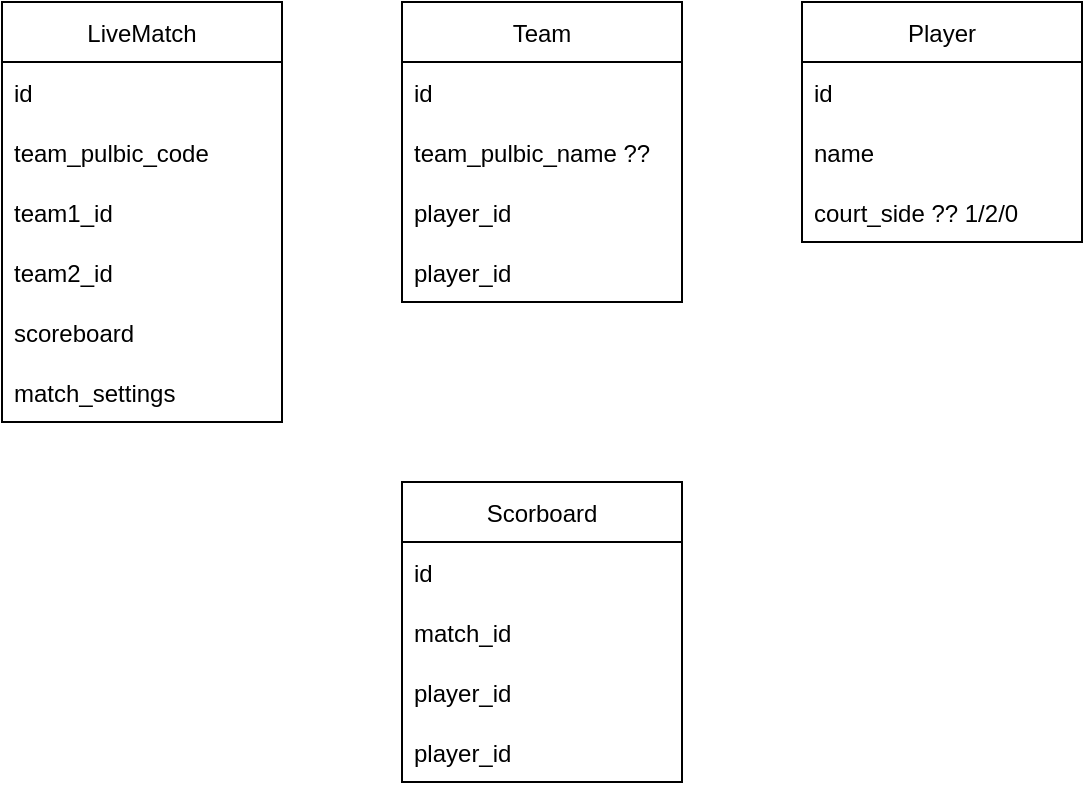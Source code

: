 <mxfile version="18.2.0" type="github">
  <diagram id="GaCzS9F0snyNH5DCu79t" name="Page-1">
    <mxGraphModel dx="1422" dy="794" grid="1" gridSize="10" guides="1" tooltips="1" connect="1" arrows="1" fold="1" page="1" pageScale="1" pageWidth="850" pageHeight="1100" math="0" shadow="0">
      <root>
        <mxCell id="0" />
        <mxCell id="1" parent="0" />
        <mxCell id="5K6MBo9I0AWaq9Z-lNhK-1" value="LiveMatch" style="swimlane;fontStyle=0;childLayout=stackLayout;horizontal=1;startSize=30;horizontalStack=0;resizeParent=1;resizeParentMax=0;resizeLast=0;collapsible=1;marginBottom=0;" vertex="1" parent="1">
          <mxGeometry x="130" y="120" width="140" height="210" as="geometry" />
        </mxCell>
        <mxCell id="5K6MBo9I0AWaq9Z-lNhK-2" value="id" style="text;strokeColor=none;fillColor=none;align=left;verticalAlign=middle;spacingLeft=4;spacingRight=4;overflow=hidden;points=[[0,0.5],[1,0.5]];portConstraint=eastwest;rotatable=0;" vertex="1" parent="5K6MBo9I0AWaq9Z-lNhK-1">
          <mxGeometry y="30" width="140" height="30" as="geometry" />
        </mxCell>
        <mxCell id="5K6MBo9I0AWaq9Z-lNhK-5" value="team_pulbic_code" style="text;strokeColor=none;fillColor=none;align=left;verticalAlign=middle;spacingLeft=4;spacingRight=4;overflow=hidden;points=[[0,0.5],[1,0.5]];portConstraint=eastwest;rotatable=0;" vertex="1" parent="5K6MBo9I0AWaq9Z-lNhK-1">
          <mxGeometry y="60" width="140" height="30" as="geometry" />
        </mxCell>
        <mxCell id="5K6MBo9I0AWaq9Z-lNhK-6" value="team1_id" style="text;strokeColor=none;fillColor=none;align=left;verticalAlign=middle;spacingLeft=4;spacingRight=4;overflow=hidden;points=[[0,0.5],[1,0.5]];portConstraint=eastwest;rotatable=0;" vertex="1" parent="5K6MBo9I0AWaq9Z-lNhK-1">
          <mxGeometry y="90" width="140" height="30" as="geometry" />
        </mxCell>
        <mxCell id="5K6MBo9I0AWaq9Z-lNhK-3" value="team2_id" style="text;strokeColor=none;fillColor=none;align=left;verticalAlign=middle;spacingLeft=4;spacingRight=4;overflow=hidden;points=[[0,0.5],[1,0.5]];portConstraint=eastwest;rotatable=0;" vertex="1" parent="5K6MBo9I0AWaq9Z-lNhK-1">
          <mxGeometry y="120" width="140" height="30" as="geometry" />
        </mxCell>
        <mxCell id="5K6MBo9I0AWaq9Z-lNhK-4" value="scoreboard" style="text;strokeColor=none;fillColor=none;align=left;verticalAlign=middle;spacingLeft=4;spacingRight=4;overflow=hidden;points=[[0,0.5],[1,0.5]];portConstraint=eastwest;rotatable=0;" vertex="1" parent="5K6MBo9I0AWaq9Z-lNhK-1">
          <mxGeometry y="150" width="140" height="30" as="geometry" />
        </mxCell>
        <mxCell id="5K6MBo9I0AWaq9Z-lNhK-8" value="match_settings" style="text;strokeColor=none;fillColor=none;align=left;verticalAlign=middle;spacingLeft=4;spacingRight=4;overflow=hidden;points=[[0,0.5],[1,0.5]];portConstraint=eastwest;rotatable=0;" vertex="1" parent="5K6MBo9I0AWaq9Z-lNhK-1">
          <mxGeometry y="180" width="140" height="30" as="geometry" />
        </mxCell>
        <mxCell id="5K6MBo9I0AWaq9Z-lNhK-9" value="Team" style="swimlane;fontStyle=0;childLayout=stackLayout;horizontal=1;startSize=30;horizontalStack=0;resizeParent=1;resizeParentMax=0;resizeLast=0;collapsible=1;marginBottom=0;" vertex="1" parent="1">
          <mxGeometry x="330" y="120" width="140" height="150" as="geometry" />
        </mxCell>
        <mxCell id="5K6MBo9I0AWaq9Z-lNhK-10" value="id" style="text;strokeColor=none;fillColor=none;align=left;verticalAlign=middle;spacingLeft=4;spacingRight=4;overflow=hidden;points=[[0,0.5],[1,0.5]];portConstraint=eastwest;rotatable=0;" vertex="1" parent="5K6MBo9I0AWaq9Z-lNhK-9">
          <mxGeometry y="30" width="140" height="30" as="geometry" />
        </mxCell>
        <mxCell id="5K6MBo9I0AWaq9Z-lNhK-11" value="team_pulbic_name ??" style="text;strokeColor=none;fillColor=none;align=left;verticalAlign=middle;spacingLeft=4;spacingRight=4;overflow=hidden;points=[[0,0.5],[1,0.5]];portConstraint=eastwest;rotatable=0;" vertex="1" parent="5K6MBo9I0AWaq9Z-lNhK-9">
          <mxGeometry y="60" width="140" height="30" as="geometry" />
        </mxCell>
        <mxCell id="5K6MBo9I0AWaq9Z-lNhK-12" value="player_id" style="text;strokeColor=none;fillColor=none;align=left;verticalAlign=middle;spacingLeft=4;spacingRight=4;overflow=hidden;points=[[0,0.5],[1,0.5]];portConstraint=eastwest;rotatable=0;" vertex="1" parent="5K6MBo9I0AWaq9Z-lNhK-9">
          <mxGeometry y="90" width="140" height="30" as="geometry" />
        </mxCell>
        <mxCell id="5K6MBo9I0AWaq9Z-lNhK-13" value="player_id" style="text;strokeColor=none;fillColor=none;align=left;verticalAlign=middle;spacingLeft=4;spacingRight=4;overflow=hidden;points=[[0,0.5],[1,0.5]];portConstraint=eastwest;rotatable=0;" vertex="1" parent="5K6MBo9I0AWaq9Z-lNhK-9">
          <mxGeometry y="120" width="140" height="30" as="geometry" />
        </mxCell>
        <mxCell id="5K6MBo9I0AWaq9Z-lNhK-16" value="Player" style="swimlane;fontStyle=0;childLayout=stackLayout;horizontal=1;startSize=30;horizontalStack=0;resizeParent=1;resizeParentMax=0;resizeLast=0;collapsible=1;marginBottom=0;" vertex="1" parent="1">
          <mxGeometry x="530" y="120" width="140" height="120" as="geometry" />
        </mxCell>
        <mxCell id="5K6MBo9I0AWaq9Z-lNhK-17" value="id" style="text;strokeColor=none;fillColor=none;align=left;verticalAlign=middle;spacingLeft=4;spacingRight=4;overflow=hidden;points=[[0,0.5],[1,0.5]];portConstraint=eastwest;rotatable=0;" vertex="1" parent="5K6MBo9I0AWaq9Z-lNhK-16">
          <mxGeometry y="30" width="140" height="30" as="geometry" />
        </mxCell>
        <mxCell id="5K6MBo9I0AWaq9Z-lNhK-18" value="name" style="text;strokeColor=none;fillColor=none;align=left;verticalAlign=middle;spacingLeft=4;spacingRight=4;overflow=hidden;points=[[0,0.5],[1,0.5]];portConstraint=eastwest;rotatable=0;" vertex="1" parent="5K6MBo9I0AWaq9Z-lNhK-16">
          <mxGeometry y="60" width="140" height="30" as="geometry" />
        </mxCell>
        <mxCell id="5K6MBo9I0AWaq9Z-lNhK-19" value="court_side ?? 1/2/0" style="text;strokeColor=none;fillColor=none;align=left;verticalAlign=middle;spacingLeft=4;spacingRight=4;overflow=hidden;points=[[0,0.5],[1,0.5]];portConstraint=eastwest;rotatable=0;" vertex="1" parent="5K6MBo9I0AWaq9Z-lNhK-16">
          <mxGeometry y="90" width="140" height="30" as="geometry" />
        </mxCell>
        <mxCell id="5K6MBo9I0AWaq9Z-lNhK-21" value="Scorboard" style="swimlane;fontStyle=0;childLayout=stackLayout;horizontal=1;startSize=30;horizontalStack=0;resizeParent=1;resizeParentMax=0;resizeLast=0;collapsible=1;marginBottom=0;" vertex="1" parent="1">
          <mxGeometry x="330" y="360" width="140" height="150" as="geometry" />
        </mxCell>
        <mxCell id="5K6MBo9I0AWaq9Z-lNhK-22" value="id" style="text;strokeColor=none;fillColor=none;align=left;verticalAlign=middle;spacingLeft=4;spacingRight=4;overflow=hidden;points=[[0,0.5],[1,0.5]];portConstraint=eastwest;rotatable=0;" vertex="1" parent="5K6MBo9I0AWaq9Z-lNhK-21">
          <mxGeometry y="30" width="140" height="30" as="geometry" />
        </mxCell>
        <mxCell id="5K6MBo9I0AWaq9Z-lNhK-23" value="match_id" style="text;strokeColor=none;fillColor=none;align=left;verticalAlign=middle;spacingLeft=4;spacingRight=4;overflow=hidden;points=[[0,0.5],[1,0.5]];portConstraint=eastwest;rotatable=0;" vertex="1" parent="5K6MBo9I0AWaq9Z-lNhK-21">
          <mxGeometry y="60" width="140" height="30" as="geometry" />
        </mxCell>
        <mxCell id="5K6MBo9I0AWaq9Z-lNhK-24" value="player_id" style="text;strokeColor=none;fillColor=none;align=left;verticalAlign=middle;spacingLeft=4;spacingRight=4;overflow=hidden;points=[[0,0.5],[1,0.5]];portConstraint=eastwest;rotatable=0;" vertex="1" parent="5K6MBo9I0AWaq9Z-lNhK-21">
          <mxGeometry y="90" width="140" height="30" as="geometry" />
        </mxCell>
        <mxCell id="5K6MBo9I0AWaq9Z-lNhK-25" value="player_id" style="text;strokeColor=none;fillColor=none;align=left;verticalAlign=middle;spacingLeft=4;spacingRight=4;overflow=hidden;points=[[0,0.5],[1,0.5]];portConstraint=eastwest;rotatable=0;" vertex="1" parent="5K6MBo9I0AWaq9Z-lNhK-21">
          <mxGeometry y="120" width="140" height="30" as="geometry" />
        </mxCell>
      </root>
    </mxGraphModel>
  </diagram>
</mxfile>
